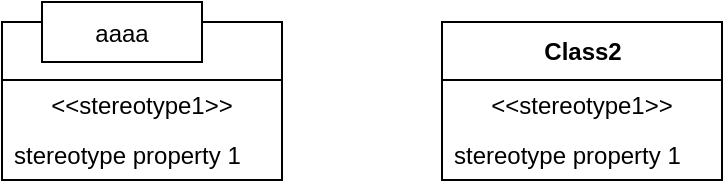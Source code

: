 <mxfile>
    <diagram id="RpFYmOD_BcnMsxDmFIyq" name="ページ1">
        <mxGraphModel dx="1121" dy="481" grid="1" gridSize="10" guides="1" tooltips="1" connect="1" arrows="1" fold="1" page="1" pageScale="1" pageWidth="1169" pageHeight="827" math="0" shadow="0">
            <root>
                <mxCell id="0"/>
                <mxCell id="1" parent="0"/>
                <mxCell id="2" value="Class1" style="swimlane;fontStyle=1;align=center;verticalAlign=middle;childLayout=stackLayout;horizontal=1;startSize=29;horizontalStack=0;resizeParent=1;resizeParentMax=0;resizeLast=0;collapsible=0;marginBottom=0;html=1;" parent="1" vertex="1">
                    <mxGeometry x="20" y="50" width="140" height="79" as="geometry"/>
                </mxCell>
                <mxCell id="3" value="&amp;lt;&amp;lt;stereotype1&amp;gt;&amp;gt;" style="text;html=1;strokeColor=none;fillColor=none;align=center;verticalAlign=middle;spacingLeft=4;spacingRight=4;overflow=hidden;rotatable=0;points=[[0,0.5],[1,0.5]];portConstraint=eastwest;" parent="2" vertex="1">
                    <mxGeometry y="29" width="140" height="25" as="geometry"/>
                </mxCell>
                <mxCell id="4" value="stereotype property 1" style="text;html=1;strokeColor=none;fillColor=none;align=left;verticalAlign=middle;spacingLeft=4;spacingRight=4;overflow=hidden;rotatable=0;points=[[0,0.5],[1,0.5]];portConstraint=eastwest;" parent="2" vertex="1">
                    <mxGeometry y="54" width="140" height="25" as="geometry"/>
                </mxCell>
                <mxCell id="5" value="Class2" style="swimlane;fontStyle=1;align=center;verticalAlign=middle;childLayout=stackLayout;horizontal=1;startSize=29;horizontalStack=0;resizeParent=1;resizeParentMax=0;resizeLast=0;collapsible=0;marginBottom=0;html=1;" parent="1" vertex="1">
                    <mxGeometry x="240" y="50" width="140" height="79" as="geometry"/>
                </mxCell>
                <mxCell id="6" value="&amp;lt;&amp;lt;stereotype1&amp;gt;&amp;gt;" style="text;html=1;strokeColor=none;fillColor=none;align=center;verticalAlign=middle;spacingLeft=4;spacingRight=4;overflow=hidden;rotatable=0;points=[[0,0.5],[1,0.5]];portConstraint=eastwest;" parent="5" vertex="1">
                    <mxGeometry y="29" width="140" height="25" as="geometry"/>
                </mxCell>
                <mxCell id="7" value="stereotype property 1" style="text;html=1;strokeColor=none;fillColor=none;align=left;verticalAlign=middle;spacingLeft=4;spacingRight=4;overflow=hidden;rotatable=0;points=[[0,0.5],[1,0.5]];portConstraint=eastwest;" parent="5" vertex="1">
                    <mxGeometry y="54" width="140" height="25" as="geometry"/>
                </mxCell>
                <MyMyNode label="aaaa" attribute1="VVavalue1" style="text;html=1;strokeColor=none;fillColor=none;align=left;verticalAlign=middle;spacingLeft=4;spacingRight=4;overflow=hidden;rotatable=0;points=[[0,0.5],[1,0.5]];portConstraint=eastwest;" id="10">
                    <mxCell parent="1" vertex="1">
                        <mxGeometry x="40" y="40" width="80" height="30" as="geometry"/>
                    </mxCell>
                </MyMyNode>
            </root>
        </mxGraphModel>
    </diagram>
    <diagram id="rrQuDNouf_YyUUG2s8bH" name="ページ2">
        &#xa;
        <mxGraphModel dx="1121" dy="568" grid="1" gridSize="10" guides="1" tooltips="1" connect="1" arrows="1" fold="1" page="1" pageScale="1" pageWidth="1169" pageHeight="827" math="0" shadow="0">
            &#xa;
            <root>
                &#xa;
                <mxCell id="FB9HXwfBE5hu0cVKkT1W-0"/>
                &#xa;
                <mxCell id="FB9HXwfBE5hu0cVKkT1W-1" parent="FB9HXwfBE5hu0cVKkT1W-0"/>
                &#xa;
                <mxCell id="FB9HXwfBE5hu0cVKkT1W-2" value="Class3" style="swimlane;fontStyle=1;align=center;verticalAlign=middle;childLayout=stackLayout;horizontal=1;startSize=29;horizontalStack=0;resizeParent=1;resizeParentMax=0;resizeLast=0;collapsible=0;marginBottom=0;html=1;noLabel=0;" vertex="1" parent="FB9HXwfBE5hu0cVKkT1W-1">
                    &#xa;
                    <mxGeometry x="140" y="280" width="140" height="79" as="geometry"/>
                    &#xa;
                </mxCell>
                &#xa;
                <mxCell id="FB9HXwfBE5hu0cVKkT1W-3" value="&amp;lt;&amp;lt;stereotype1&amp;gt;&amp;gt;" style="text;html=1;strokeColor=none;fillColor=none;align=center;verticalAlign=middle;spacingLeft=4;spacingRight=4;overflow=hidden;rotatable=0;points=[[0,0.5],[1,0.5]];portConstraint=eastwest;" vertex="1" parent="FB9HXwfBE5hu0cVKkT1W-2">
                    &#xa;
                    <mxGeometry y="29" width="140" height="25" as="geometry"/>
                    &#xa;
                </mxCell>
                &#xa;
                <mxCell id="FB9HXwfBE5hu0cVKkT1W-4" value="stereotype property 1" style="text;html=1;strokeColor=none;fillColor=none;align=left;verticalAlign=middle;spacingLeft=4;spacingRight=4;overflow=hidden;rotatable=0;points=[[0,0.5],[1,0.5]];portConstraint=eastwest;" vertex="1" parent="FB9HXwfBE5hu0cVKkT1W-2">
                    &#xa;
                    <mxGeometry y="54" width="140" height="25" as="geometry"/>
                    &#xa;
                </mxCell>
                &#xa;
                <mxCell id="FB9HXwfBE5hu0cVKkT1W-5" value="Class4" style="swimlane;fontStyle=1;align=center;verticalAlign=middle;childLayout=stackLayout;horizontal=1;startSize=29;horizontalStack=0;resizeParent=1;resizeParentMax=0;resizeLast=0;collapsible=0;marginBottom=0;html=1;" vertex="1" parent="FB9HXwfBE5hu0cVKkT1W-1">
                    &#xa;
                    <mxGeometry x="410" y="290" width="140" height="79" as="geometry"/>
                    &#xa;
                </mxCell>
                &#xa;
                <mxCell id="FB9HXwfBE5hu0cVKkT1W-6" value="&amp;lt;&amp;lt;stereotype1&amp;gt;&amp;gt;" style="text;html=1;strokeColor=none;fillColor=none;align=center;verticalAlign=middle;spacingLeft=4;spacingRight=4;overflow=hidden;rotatable=0;points=[[0,0.5],[1,0.5]];portConstraint=eastwest;" vertex="1" parent="FB9HXwfBE5hu0cVKkT1W-5">
                    &#xa;
                    <mxGeometry y="29" width="140" height="25" as="geometry"/>
                    &#xa;
                </mxCell>
                &#xa;
                <mxCell id="FB9HXwfBE5hu0cVKkT1W-7" value="stereotype property 1" style="text;html=1;strokeColor=none;fillColor=none;align=left;verticalAlign=middle;spacingLeft=4;spacingRight=4;overflow=hidden;rotatable=0;points=[[0,0.5],[1,0.5]];portConstraint=eastwest;" vertex="1" parent="FB9HXwfBE5hu0cVKkT1W-5">
                    &#xa;
                    <mxGeometry y="54" width="140" height="25" as="geometry"/>
                    &#xa;
                </mxCell>
                &#xa;
            </root>
            &#xa;
        </mxGraphModel>
        &#xa;
    </diagram>
</mxfile>
